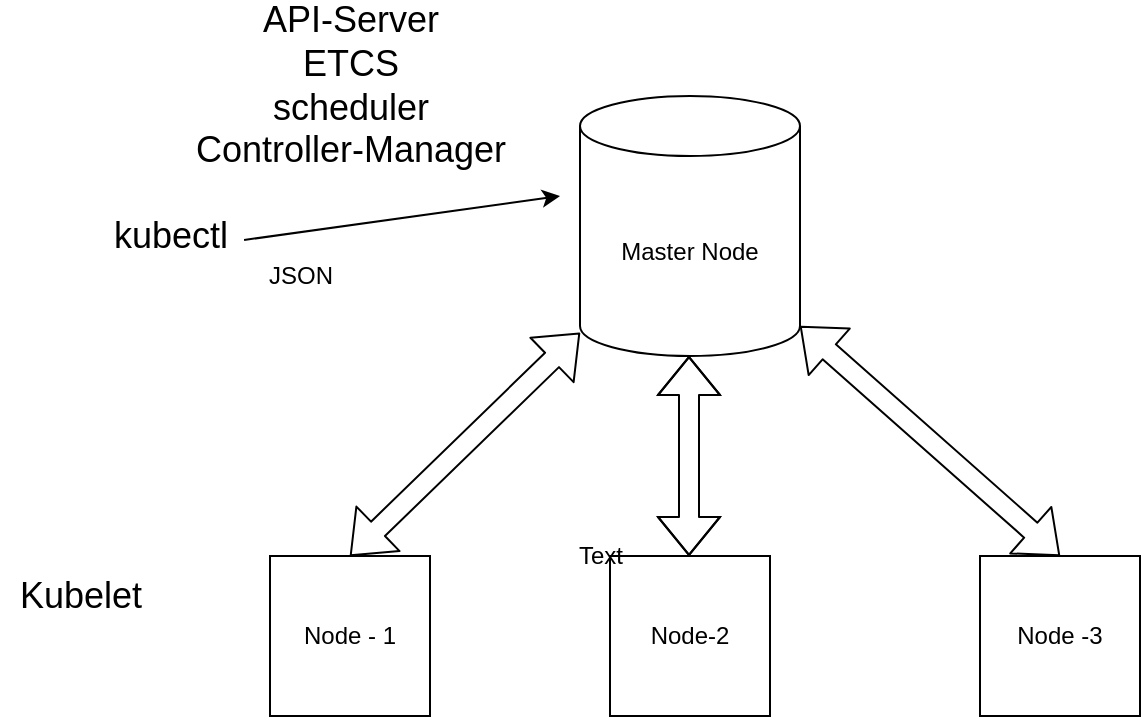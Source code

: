<mxfile version="13.6.10" type="github">
  <diagram id="NW9vPr4rukZbhM3qTxGu" name="Page-1">
    <mxGraphModel dx="1422" dy="762" grid="1" gridSize="10" guides="1" tooltips="1" connect="1" arrows="1" fold="1" page="1" pageScale="1" pageWidth="850" pageHeight="1100" math="0" shadow="0">
      <root>
        <mxCell id="0" />
        <mxCell id="1" parent="0" />
        <mxCell id="atL80Zr2TNC1Kt7qanAI-1" value="Master Node" style="shape=cylinder3;whiteSpace=wrap;html=1;boundedLbl=1;backgroundOutline=1;size=15;" vertex="1" parent="1">
          <mxGeometry x="410" y="130" width="110" height="130" as="geometry" />
        </mxCell>
        <mxCell id="atL80Zr2TNC1Kt7qanAI-2" value="&lt;font style=&quot;font-size: 18px&quot;&gt;API-Server&lt;br&gt;ETCS&lt;br&gt;scheduler&lt;br&gt;Controller-Manager&lt;br&gt;&lt;/font&gt;" style="text;html=1;resizable=0;autosize=1;align=center;verticalAlign=middle;points=[];fillColor=none;strokeColor=none;rounded=0;" vertex="1" parent="1">
          <mxGeometry x="210" y="90" width="170" height="70" as="geometry" />
        </mxCell>
        <mxCell id="atL80Zr2TNC1Kt7qanAI-4" value="Node - 1" style="whiteSpace=wrap;html=1;aspect=fixed;" vertex="1" parent="1">
          <mxGeometry x="255" y="360" width="80" height="80" as="geometry" />
        </mxCell>
        <mxCell id="atL80Zr2TNC1Kt7qanAI-5" value="Node-2" style="whiteSpace=wrap;html=1;aspect=fixed;" vertex="1" parent="1">
          <mxGeometry x="425" y="360" width="80" height="80" as="geometry" />
        </mxCell>
        <mxCell id="atL80Zr2TNC1Kt7qanAI-6" value="Node -3" style="whiteSpace=wrap;html=1;aspect=fixed;" vertex="1" parent="1">
          <mxGeometry x="610" y="360" width="80" height="80" as="geometry" />
        </mxCell>
        <mxCell id="atL80Zr2TNC1Kt7qanAI-7" value="Text" style="text;html=1;resizable=0;autosize=1;align=center;verticalAlign=middle;points=[];fillColor=none;strokeColor=none;rounded=0;" vertex="1" parent="1">
          <mxGeometry x="400" y="350" width="40" height="20" as="geometry" />
        </mxCell>
        <mxCell id="atL80Zr2TNC1Kt7qanAI-8" value="&lt;font style=&quot;font-size: 18px&quot;&gt;kubectl&lt;/font&gt;" style="text;html=1;align=center;verticalAlign=middle;resizable=0;points=[];autosize=1;" vertex="1" parent="1">
          <mxGeometry x="170" y="190" width="70" height="20" as="geometry" />
        </mxCell>
        <mxCell id="atL80Zr2TNC1Kt7qanAI-9" value="" style="endArrow=classic;html=1;exitX=1.029;exitY=0.6;exitDx=0;exitDy=0;exitPerimeter=0;" edge="1" parent="1" source="atL80Zr2TNC1Kt7qanAI-8">
          <mxGeometry width="50" height="50" relative="1" as="geometry">
            <mxPoint x="230" y="230" as="sourcePoint" />
            <mxPoint x="400" y="180" as="targetPoint" />
          </mxGeometry>
        </mxCell>
        <mxCell id="atL80Zr2TNC1Kt7qanAI-10" value="JSON" style="text;html=1;align=center;verticalAlign=middle;resizable=0;points=[];autosize=1;" vertex="1" parent="1">
          <mxGeometry x="245" y="210" width="50" height="20" as="geometry" />
        </mxCell>
        <mxCell id="atL80Zr2TNC1Kt7qanAI-12" value="" style="shape=flexArrow;endArrow=classic;startArrow=classic;html=1;exitX=0.5;exitY=0;exitDx=0;exitDy=0;" edge="1" parent="1" source="atL80Zr2TNC1Kt7qanAI-4" target="atL80Zr2TNC1Kt7qanAI-1">
          <mxGeometry width="50" height="50" relative="1" as="geometry">
            <mxPoint x="310" y="340" as="sourcePoint" />
            <mxPoint x="400" y="270" as="targetPoint" />
          </mxGeometry>
        </mxCell>
        <mxCell id="atL80Zr2TNC1Kt7qanAI-15" value="" style="shape=flexArrow;endArrow=classic;startArrow=classic;html=1;exitX=0.5;exitY=0;exitDx=0;exitDy=0;entryX=0.5;entryY=1;entryDx=0;entryDy=0;entryPerimeter=0;" edge="1" parent="1">
          <mxGeometry width="50" height="50" relative="1" as="geometry">
            <mxPoint x="464.5" y="360" as="sourcePoint" />
            <mxPoint x="464.5" y="260" as="targetPoint" />
            <Array as="points">
              <mxPoint x="464.5" y="320" />
            </Array>
          </mxGeometry>
        </mxCell>
        <mxCell id="atL80Zr2TNC1Kt7qanAI-16" value="" style="shape=flexArrow;endArrow=classic;startArrow=classic;html=1;entryX=0.5;entryY=0;entryDx=0;entryDy=0;exitX=1;exitY=1;exitDx=0;exitDy=-15;exitPerimeter=0;" edge="1" parent="1" source="atL80Zr2TNC1Kt7qanAI-1" target="atL80Zr2TNC1Kt7qanAI-6">
          <mxGeometry width="50" height="50" relative="1" as="geometry">
            <mxPoint x="540" y="260" as="sourcePoint" />
            <mxPoint x="680" y="250" as="targetPoint" />
          </mxGeometry>
        </mxCell>
        <mxCell id="atL80Zr2TNC1Kt7qanAI-17" value="&lt;font style=&quot;font-size: 18px&quot;&gt;Kubelet&lt;/font&gt;" style="text;html=1;align=center;verticalAlign=middle;resizable=0;points=[];autosize=1;" vertex="1" parent="1">
          <mxGeometry x="120" y="370" width="80" height="20" as="geometry" />
        </mxCell>
      </root>
    </mxGraphModel>
  </diagram>
</mxfile>
